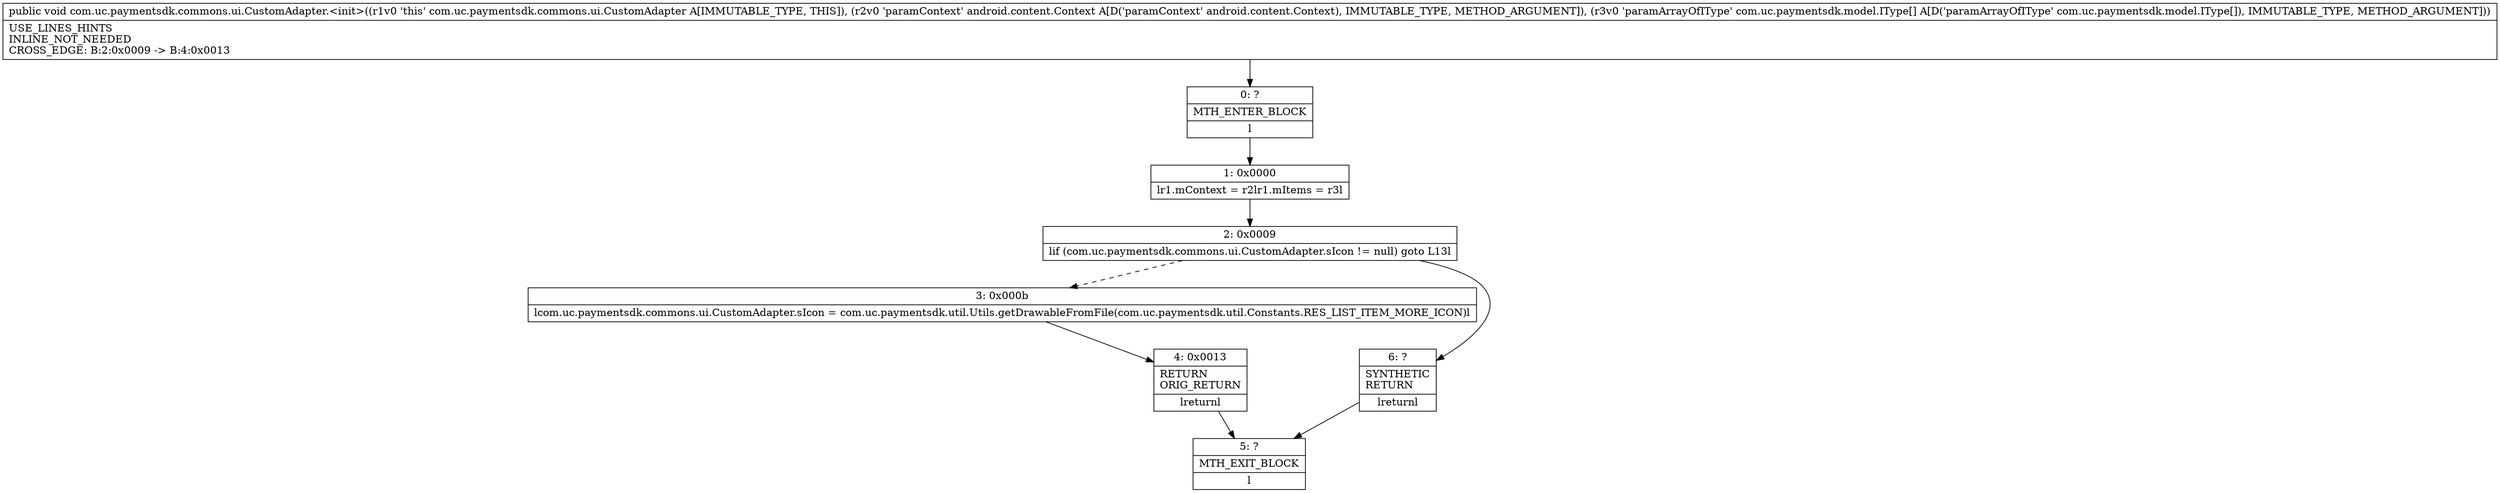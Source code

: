 digraph "CFG forcom.uc.paymentsdk.commons.ui.CustomAdapter.\<init\>(Landroid\/content\/Context;[Lcom\/uc\/paymentsdk\/model\/IType;)V" {
Node_0 [shape=record,label="{0\:\ ?|MTH_ENTER_BLOCK\l|l}"];
Node_1 [shape=record,label="{1\:\ 0x0000|lr1.mContext = r2lr1.mItems = r3l}"];
Node_2 [shape=record,label="{2\:\ 0x0009|lif (com.uc.paymentsdk.commons.ui.CustomAdapter.sIcon != null) goto L13l}"];
Node_3 [shape=record,label="{3\:\ 0x000b|lcom.uc.paymentsdk.commons.ui.CustomAdapter.sIcon = com.uc.paymentsdk.util.Utils.getDrawableFromFile(com.uc.paymentsdk.util.Constants.RES_LIST_ITEM_MORE_ICON)l}"];
Node_4 [shape=record,label="{4\:\ 0x0013|RETURN\lORIG_RETURN\l|lreturnl}"];
Node_5 [shape=record,label="{5\:\ ?|MTH_EXIT_BLOCK\l|l}"];
Node_6 [shape=record,label="{6\:\ ?|SYNTHETIC\lRETURN\l|lreturnl}"];
MethodNode[shape=record,label="{public void com.uc.paymentsdk.commons.ui.CustomAdapter.\<init\>((r1v0 'this' com.uc.paymentsdk.commons.ui.CustomAdapter A[IMMUTABLE_TYPE, THIS]), (r2v0 'paramContext' android.content.Context A[D('paramContext' android.content.Context), IMMUTABLE_TYPE, METHOD_ARGUMENT]), (r3v0 'paramArrayOfIType' com.uc.paymentsdk.model.IType[] A[D('paramArrayOfIType' com.uc.paymentsdk.model.IType[]), IMMUTABLE_TYPE, METHOD_ARGUMENT]))  | USE_LINES_HINTS\lINLINE_NOT_NEEDED\lCROSS_EDGE: B:2:0x0009 \-\> B:4:0x0013\l}"];
MethodNode -> Node_0;
Node_0 -> Node_1;
Node_1 -> Node_2;
Node_2 -> Node_3[style=dashed];
Node_2 -> Node_6;
Node_3 -> Node_4;
Node_4 -> Node_5;
Node_6 -> Node_5;
}

